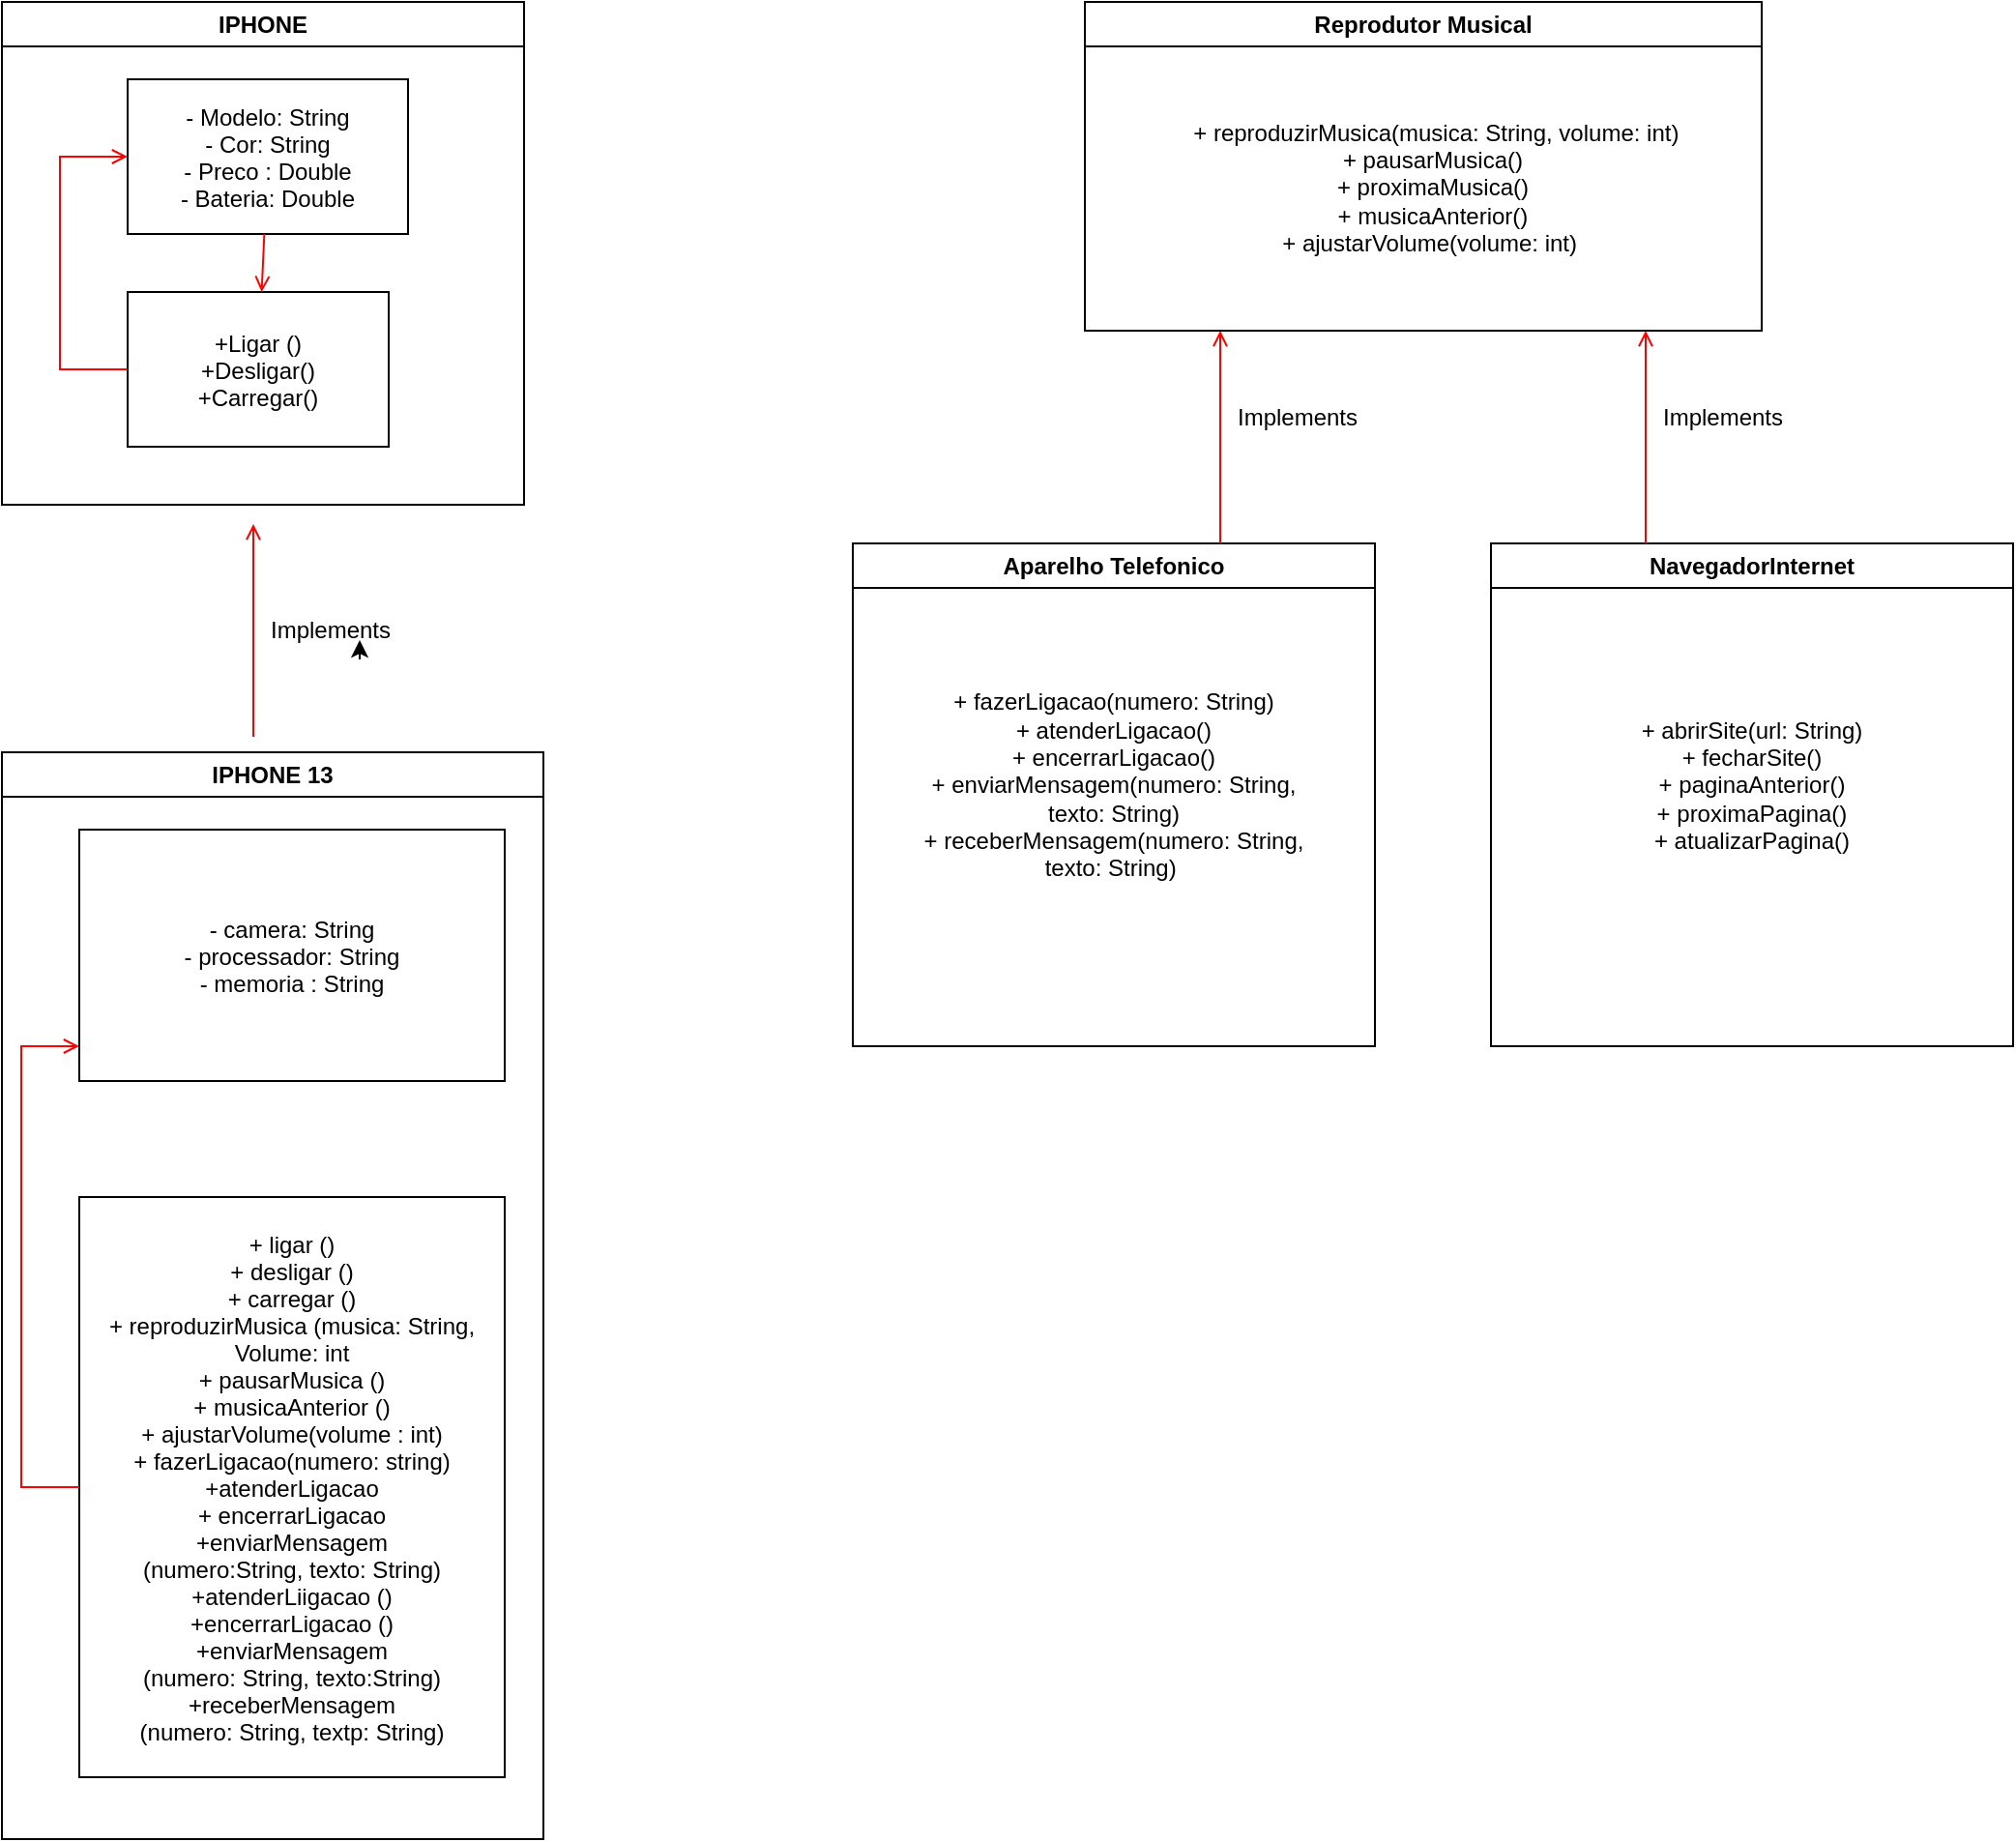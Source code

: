 <mxfile version="21.7.1" type="github">
  <diagram name="Page-1" id="e7e014a7-5840-1c2e-5031-d8a46d1fe8dd">
    <mxGraphModel dx="1194" dy="567" grid="1" gridSize="10" guides="1" tooltips="1" connect="1" arrows="1" fold="1" page="1" pageScale="1" pageWidth="1169" pageHeight="826" background="none" math="0" shadow="0">
      <root>
        <mxCell id="0" />
        <mxCell id="1" parent="0" />
        <mxCell id="2" value="IPHONE" style="swimlane;whiteSpace=wrap" parent="1" vertex="1">
          <mxGeometry x="70" y="40" width="270" height="260" as="geometry" />
        </mxCell>
        <mxCell id="7" value="- Modelo: String&#xa;- Cor: String&#xa;- Preco : Double&#xa;- Bateria: Double" style="" parent="2" vertex="1">
          <mxGeometry x="65" y="40" width="145" height="80" as="geometry" />
        </mxCell>
        <mxCell id="10" value="+Ligar ()&#xa;+Desligar()&#xa;+Carregar()" style="" parent="2" vertex="1">
          <mxGeometry x="65" y="150" width="135" height="80" as="geometry" />
        </mxCell>
        <mxCell id="11" value="" style="endArrow=open;strokeColor=#FF0000;endFill=1;rounded=0" parent="2" source="7" target="10" edge="1">
          <mxGeometry relative="1" as="geometry">
            <mxPoint x="120" y="130" as="sourcePoint" />
            <Array as="points" />
          </mxGeometry>
        </mxCell>
        <mxCell id="12" value="" style="edgeStyle=elbowEdgeStyle;elbow=horizontal;strokeColor=#FF0000;endArrow=open;endFill=1;rounded=0" parent="2" source="10" target="7" edge="1">
          <mxGeometry width="100" height="100" relative="1" as="geometry">
            <mxPoint x="160" y="290" as="sourcePoint" />
            <mxPoint x="260" y="190" as="targetPoint" />
            <Array as="points">
              <mxPoint x="30" y="250" />
            </Array>
          </mxGeometry>
        </mxCell>
        <mxCell id="3" value="Reprodutor Musical" style="swimlane;whiteSpace=wrap" parent="1" vertex="1">
          <mxGeometry x="630" y="40" width="350" height="170" as="geometry" />
        </mxCell>
        <mxCell id="Kb4KfKm9bMyrNAoyezp2-64" value="&amp;nbsp;+ reproduzirMusica(musica: String, volume: int)&lt;br&gt;+ pausarMusica()&lt;br&gt;+ proximaMusica()&lt;br&gt;+ musicaAnterior()&lt;br&gt;+ ajustarVolume(volume: int)&amp;nbsp;" style="text;html=1;strokeColor=none;fillColor=none;align=center;verticalAlign=middle;whiteSpace=wrap;rounded=0;" vertex="1" parent="3">
          <mxGeometry x="30" y="31" width="300" height="129" as="geometry" />
        </mxCell>
        <mxCell id="4" value="Aparelho Telefonico" style="swimlane;whiteSpace=wrap" parent="1" vertex="1">
          <mxGeometry x="510" y="320" width="270" height="260" as="geometry" />
        </mxCell>
        <mxCell id="Kb4KfKm9bMyrNAoyezp2-68" value="&lt;div&gt;+ fazerLigacao(numero: String)&lt;/div&gt;&lt;div&gt;+ atenderLigacao()&lt;/div&gt;&lt;div&gt;+ encerrarLigacao()&lt;/div&gt;&lt;div&gt;+ enviarMensagem(numero: String, texto: String)&lt;/div&gt;&lt;div&gt;+ receberMensagem(numero: String, texto: String)&amp;nbsp;&lt;/div&gt;" style="text;html=1;strokeColor=none;fillColor=none;align=center;verticalAlign=middle;whiteSpace=wrap;rounded=0;" vertex="1" parent="4">
          <mxGeometry x="30" y="30" width="210" height="190" as="geometry" />
        </mxCell>
        <mxCell id="Kb4KfKm9bMyrNAoyezp2-41" value="IPHONE 13" style="swimlane;whiteSpace=wrap" vertex="1" parent="1">
          <mxGeometry x="70" y="428" width="280" height="562" as="geometry" />
        </mxCell>
        <mxCell id="Kb4KfKm9bMyrNAoyezp2-42" value="- camera: String&#xa;- processador: String&#xa;- memoria : String" style="" vertex="1" parent="Kb4KfKm9bMyrNAoyezp2-41">
          <mxGeometry x="40" y="40" width="220" height="130" as="geometry" />
        </mxCell>
        <mxCell id="Kb4KfKm9bMyrNAoyezp2-45" value="+ ligar ()&#xa;+ desligar ()&#xa;+ carregar ()&#xa;+ reproduzirMusica (musica: String, &#xa;Volume: int&#xa;+ pausarMusica ()&#xa;+ musicaAnterior ()&#xa;+ ajustarVolume(volume : int)&#xa;+ fazerLigacao(numero: string)&#xa;+atenderLigacao&#xa;+ encerrarLigacao&#xa;+enviarMensagem&#xa;(numero:String, texto: String)&#xa;+atenderLiigacao ()&#xa;+encerrarLigacao ()&#xa;+enviarMensagem&#xa;(numero: String, texto:String)&#xa;+receberMensagem&#xa;(numero: String, textp: String)" style="" vertex="1" parent="Kb4KfKm9bMyrNAoyezp2-41">
          <mxGeometry x="40" y="230" width="220" height="300" as="geometry" />
        </mxCell>
        <mxCell id="Kb4KfKm9bMyrNAoyezp2-47" value="" style="edgeStyle=elbowEdgeStyle;elbow=horizontal;strokeColor=#FF0000;endArrow=open;endFill=1;rounded=0" edge="1" parent="Kb4KfKm9bMyrNAoyezp2-41" source="Kb4KfKm9bMyrNAoyezp2-45" target="Kb4KfKm9bMyrNAoyezp2-42">
          <mxGeometry width="100" height="100" relative="1" as="geometry">
            <mxPoint x="160" y="290" as="sourcePoint" />
            <mxPoint x="260" y="190" as="targetPoint" />
            <Array as="points">
              <mxPoint x="10" y="152" />
            </Array>
          </mxGeometry>
        </mxCell>
        <mxCell id="Kb4KfKm9bMyrNAoyezp2-59" value="NavegadorInternet" style="swimlane;whiteSpace=wrap" vertex="1" parent="1">
          <mxGeometry x="840" y="320" width="270" height="260" as="geometry" />
        </mxCell>
        <mxCell id="Kb4KfKm9bMyrNAoyezp2-69" value="&lt;div&gt;+ abrirSite(url: String)&lt;/div&gt;&lt;div&gt;+ fecharSite()&lt;/div&gt;&lt;div&gt;+ paginaAnterior()&lt;/div&gt;&lt;div&gt;+ proximaPagina()&lt;/div&gt;&lt;div&gt;+ atualizarPagina()&lt;/div&gt;" style="text;html=1;strokeColor=none;fillColor=none;align=center;verticalAlign=middle;whiteSpace=wrap;rounded=0;" vertex="1" parent="Kb4KfKm9bMyrNAoyezp2-59">
          <mxGeometry x="55" y="70" width="160" height="110" as="geometry" />
        </mxCell>
        <mxCell id="Kb4KfKm9bMyrNAoyezp2-60" value="" style="edgeStyle=elbowEdgeStyle;elbow=horizontal;strokeColor=#FF0000;endArrow=open;endFill=1;rounded=0;" edge="1" parent="1">
          <mxGeometry width="100" height="100" relative="1" as="geometry">
            <mxPoint x="200" y="420" as="sourcePoint" />
            <mxPoint x="200" y="310" as="targetPoint" />
            <Array as="points">
              <mxPoint x="200" y="370" />
            </Array>
          </mxGeometry>
        </mxCell>
        <mxCell id="Kb4KfKm9bMyrNAoyezp2-61" value="Implements" style="text;html=1;strokeColor=none;fillColor=none;align=center;verticalAlign=middle;whiteSpace=wrap;rounded=0;" vertex="1" parent="1">
          <mxGeometry x="210" y="350" width="60" height="30" as="geometry" />
        </mxCell>
        <mxCell id="Kb4KfKm9bMyrNAoyezp2-66" value="" style="edgeStyle=elbowEdgeStyle;elbow=horizontal;strokeColor=#FF0000;endArrow=open;endFill=1;rounded=0;" edge="1" parent="1">
          <mxGeometry width="100" height="100" relative="1" as="geometry">
            <mxPoint x="700" y="320" as="sourcePoint" />
            <mxPoint x="700" y="210" as="targetPoint" />
            <Array as="points">
              <mxPoint x="700" y="270" />
            </Array>
          </mxGeometry>
        </mxCell>
        <mxCell id="Kb4KfKm9bMyrNAoyezp2-67" value="" style="edgeStyle=elbowEdgeStyle;elbow=horizontal;strokeColor=#FF0000;endArrow=open;endFill=1;rounded=0;" edge="1" parent="1">
          <mxGeometry width="100" height="100" relative="1" as="geometry">
            <mxPoint x="920" y="320" as="sourcePoint" />
            <mxPoint x="920" y="210" as="targetPoint" />
            <Array as="points">
              <mxPoint x="920" y="270" />
            </Array>
          </mxGeometry>
        </mxCell>
        <mxCell id="Kb4KfKm9bMyrNAoyezp2-70" style="edgeStyle=orthogonalEdgeStyle;rounded=0;orthogonalLoop=1;jettySize=auto;html=1;exitX=0.75;exitY=1;exitDx=0;exitDy=0;entryX=0.75;entryY=0.667;entryDx=0;entryDy=0;entryPerimeter=0;" edge="1" parent="1" source="Kb4KfKm9bMyrNAoyezp2-61" target="Kb4KfKm9bMyrNAoyezp2-61">
          <mxGeometry relative="1" as="geometry" />
        </mxCell>
        <mxCell id="Kb4KfKm9bMyrNAoyezp2-71" value="Implements" style="text;html=1;strokeColor=none;fillColor=none;align=center;verticalAlign=middle;whiteSpace=wrap;rounded=0;" vertex="1" parent="1">
          <mxGeometry x="710" y="240" width="60" height="30" as="geometry" />
        </mxCell>
        <mxCell id="Kb4KfKm9bMyrNAoyezp2-72" value="Implements" style="text;html=1;strokeColor=none;fillColor=none;align=center;verticalAlign=middle;whiteSpace=wrap;rounded=0;" vertex="1" parent="1">
          <mxGeometry x="930" y="240" width="60" height="30" as="geometry" />
        </mxCell>
      </root>
    </mxGraphModel>
  </diagram>
</mxfile>
